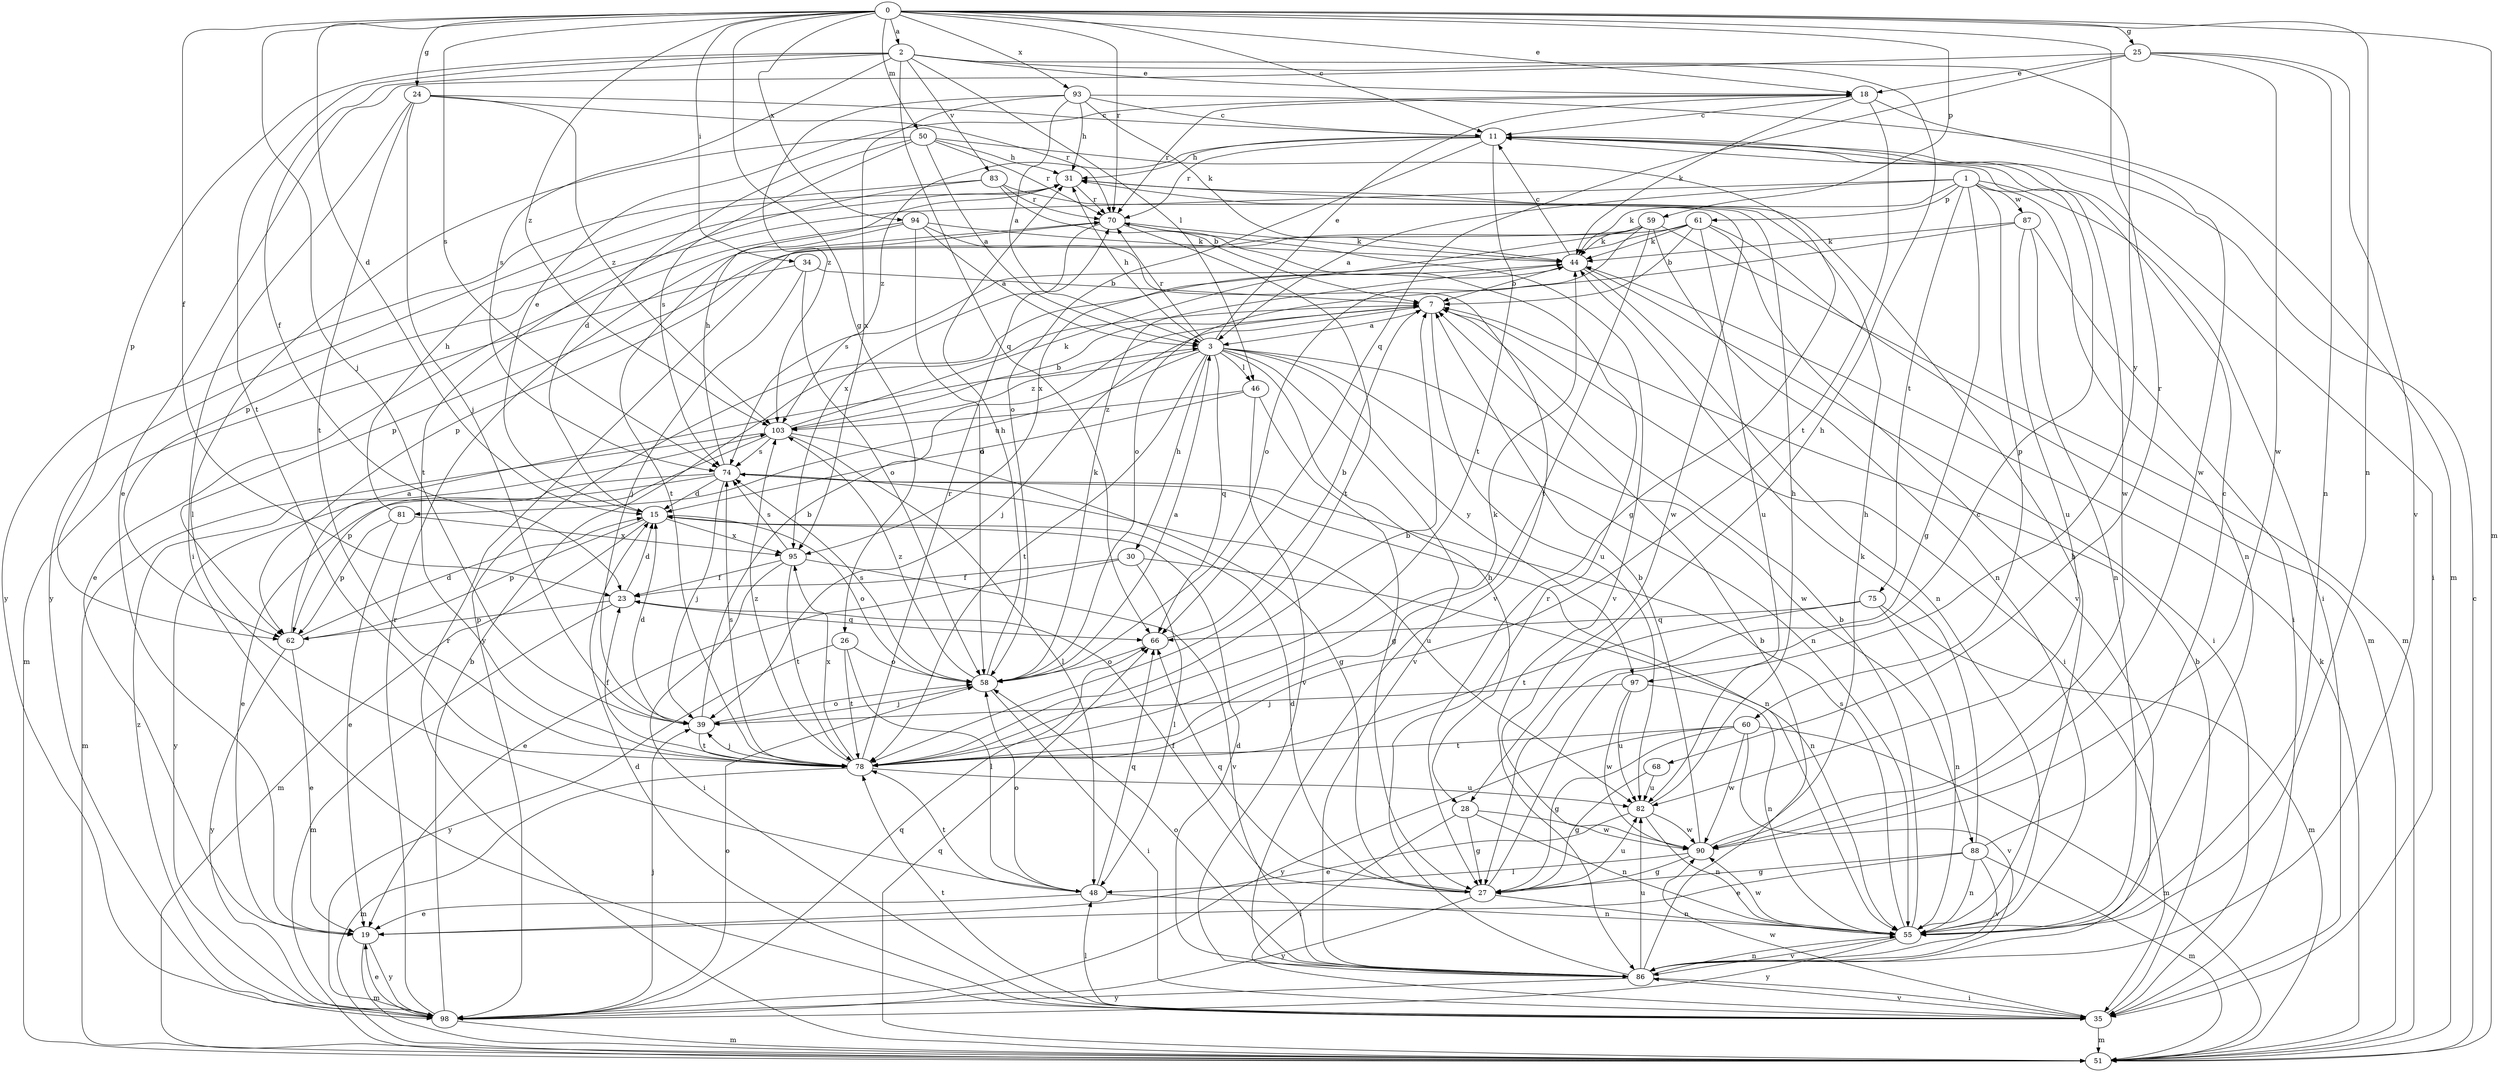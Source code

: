 strict digraph  {
0;
1;
2;
3;
7;
11;
15;
18;
19;
23;
24;
25;
26;
27;
28;
30;
31;
34;
35;
39;
44;
46;
48;
50;
51;
55;
58;
59;
60;
61;
62;
66;
68;
70;
74;
75;
78;
81;
82;
83;
86;
87;
88;
90;
93;
94;
95;
97;
98;
103;
0 -> 2  [label=a];
0 -> 11  [label=c];
0 -> 15  [label=d];
0 -> 18  [label=e];
0 -> 23  [label=f];
0 -> 24  [label=g];
0 -> 25  [label=g];
0 -> 26  [label=g];
0 -> 34  [label=i];
0 -> 39  [label=j];
0 -> 50  [label=m];
0 -> 51  [label=m];
0 -> 55  [label=n];
0 -> 59  [label=p];
0 -> 68  [label=r];
0 -> 70  [label=r];
0 -> 74  [label=s];
0 -> 93  [label=x];
0 -> 94  [label=x];
0 -> 103  [label=z];
1 -> 3  [label=a];
1 -> 27  [label=g];
1 -> 35  [label=i];
1 -> 44  [label=k];
1 -> 55  [label=n];
1 -> 60  [label=p];
1 -> 61  [label=p];
1 -> 62  [label=p];
1 -> 75  [label=t];
1 -> 87  [label=w];
2 -> 18  [label=e];
2 -> 23  [label=f];
2 -> 28  [label=h];
2 -> 46  [label=l];
2 -> 62  [label=p];
2 -> 66  [label=q];
2 -> 74  [label=s];
2 -> 78  [label=t];
2 -> 83  [label=v];
2 -> 97  [label=y];
3 -> 18  [label=e];
3 -> 28  [label=h];
3 -> 30  [label=h];
3 -> 31  [label=h];
3 -> 46  [label=l];
3 -> 55  [label=n];
3 -> 66  [label=q];
3 -> 70  [label=r];
3 -> 78  [label=t];
3 -> 81  [label=u];
3 -> 86  [label=v];
3 -> 88  [label=w];
3 -> 97  [label=y];
3 -> 103  [label=z];
7 -> 3  [label=a];
7 -> 35  [label=i];
7 -> 39  [label=j];
7 -> 82  [label=u];
11 -> 31  [label=h];
11 -> 35  [label=i];
11 -> 58  [label=o];
11 -> 70  [label=r];
11 -> 78  [label=t];
11 -> 90  [label=w];
11 -> 103  [label=z];
15 -> 18  [label=e];
15 -> 51  [label=m];
15 -> 58  [label=o];
15 -> 62  [label=p];
15 -> 95  [label=x];
18 -> 11  [label=c];
18 -> 44  [label=k];
18 -> 70  [label=r];
18 -> 78  [label=t];
18 -> 90  [label=w];
19 -> 51  [label=m];
19 -> 98  [label=y];
23 -> 15  [label=d];
23 -> 51  [label=m];
23 -> 62  [label=p];
23 -> 66  [label=q];
24 -> 11  [label=c];
24 -> 35  [label=i];
24 -> 39  [label=j];
24 -> 70  [label=r];
24 -> 78  [label=t];
24 -> 103  [label=z];
25 -> 18  [label=e];
25 -> 19  [label=e];
25 -> 55  [label=n];
25 -> 66  [label=q];
25 -> 86  [label=v];
25 -> 90  [label=w];
26 -> 48  [label=l];
26 -> 58  [label=o];
26 -> 78  [label=t];
26 -> 98  [label=y];
27 -> 11  [label=c];
27 -> 15  [label=d];
27 -> 23  [label=f];
27 -> 55  [label=n];
27 -> 66  [label=q];
27 -> 82  [label=u];
27 -> 98  [label=y];
28 -> 27  [label=g];
28 -> 35  [label=i];
28 -> 55  [label=n];
28 -> 90  [label=w];
30 -> 19  [label=e];
30 -> 23  [label=f];
30 -> 48  [label=l];
30 -> 55  [label=n];
31 -> 70  [label=r];
31 -> 98  [label=y];
34 -> 7  [label=b];
34 -> 39  [label=j];
34 -> 51  [label=m];
34 -> 58  [label=o];
35 -> 7  [label=b];
35 -> 15  [label=d];
35 -> 48  [label=l];
35 -> 51  [label=m];
35 -> 78  [label=t];
35 -> 86  [label=v];
35 -> 90  [label=w];
39 -> 7  [label=b];
39 -> 15  [label=d];
39 -> 58  [label=o];
39 -> 78  [label=t];
44 -> 7  [label=b];
44 -> 11  [label=c];
44 -> 35  [label=i];
44 -> 55  [label=n];
44 -> 98  [label=y];
46 -> 15  [label=d];
46 -> 27  [label=g];
46 -> 86  [label=v];
46 -> 103  [label=z];
48 -> 19  [label=e];
48 -> 55  [label=n];
48 -> 58  [label=o];
48 -> 66  [label=q];
48 -> 78  [label=t];
50 -> 3  [label=a];
50 -> 15  [label=d];
50 -> 27  [label=g];
50 -> 31  [label=h];
50 -> 48  [label=l];
50 -> 70  [label=r];
50 -> 74  [label=s];
51 -> 11  [label=c];
51 -> 44  [label=k];
51 -> 66  [label=q];
51 -> 70  [label=r];
55 -> 7  [label=b];
55 -> 31  [label=h];
55 -> 74  [label=s];
55 -> 86  [label=v];
55 -> 90  [label=w];
55 -> 98  [label=y];
58 -> 3  [label=a];
58 -> 31  [label=h];
58 -> 35  [label=i];
58 -> 39  [label=j];
58 -> 44  [label=k];
58 -> 74  [label=s];
58 -> 103  [label=z];
59 -> 44  [label=k];
59 -> 51  [label=m];
59 -> 55  [label=n];
59 -> 58  [label=o];
59 -> 62  [label=p];
59 -> 78  [label=t];
59 -> 95  [label=x];
60 -> 27  [label=g];
60 -> 51  [label=m];
60 -> 78  [label=t];
60 -> 86  [label=v];
60 -> 90  [label=w];
60 -> 98  [label=y];
61 -> 7  [label=b];
61 -> 44  [label=k];
61 -> 51  [label=m];
61 -> 62  [label=p];
61 -> 74  [label=s];
61 -> 82  [label=u];
61 -> 86  [label=v];
62 -> 3  [label=a];
62 -> 15  [label=d];
62 -> 19  [label=e];
62 -> 98  [label=y];
66 -> 7  [label=b];
66 -> 58  [label=o];
68 -> 27  [label=g];
68 -> 82  [label=u];
70 -> 44  [label=k];
70 -> 78  [label=t];
70 -> 86  [label=v];
70 -> 95  [label=x];
74 -> 15  [label=d];
74 -> 19  [label=e];
74 -> 31  [label=h];
74 -> 39  [label=j];
74 -> 55  [label=n];
74 -> 82  [label=u];
74 -> 98  [label=y];
75 -> 51  [label=m];
75 -> 55  [label=n];
75 -> 66  [label=q];
75 -> 78  [label=t];
78 -> 7  [label=b];
78 -> 23  [label=f];
78 -> 39  [label=j];
78 -> 44  [label=k];
78 -> 51  [label=m];
78 -> 70  [label=r];
78 -> 74  [label=s];
78 -> 82  [label=u];
78 -> 95  [label=x];
78 -> 103  [label=z];
81 -> 19  [label=e];
81 -> 31  [label=h];
81 -> 62  [label=p];
81 -> 95  [label=x];
82 -> 19  [label=e];
82 -> 31  [label=h];
82 -> 55  [label=n];
82 -> 90  [label=w];
83 -> 7  [label=b];
83 -> 70  [label=r];
83 -> 78  [label=t];
83 -> 90  [label=w];
83 -> 98  [label=y];
86 -> 7  [label=b];
86 -> 15  [label=d];
86 -> 35  [label=i];
86 -> 55  [label=n];
86 -> 58  [label=o];
86 -> 70  [label=r];
86 -> 82  [label=u];
86 -> 98  [label=y];
87 -> 35  [label=i];
87 -> 44  [label=k];
87 -> 55  [label=n];
87 -> 58  [label=o];
87 -> 82  [label=u];
88 -> 11  [label=c];
88 -> 19  [label=e];
88 -> 27  [label=g];
88 -> 44  [label=k];
88 -> 51  [label=m];
88 -> 55  [label=n];
88 -> 86  [label=v];
90 -> 7  [label=b];
90 -> 27  [label=g];
90 -> 31  [label=h];
90 -> 48  [label=l];
93 -> 3  [label=a];
93 -> 11  [label=c];
93 -> 31  [label=h];
93 -> 44  [label=k];
93 -> 51  [label=m];
93 -> 95  [label=x];
93 -> 103  [label=z];
94 -> 3  [label=a];
94 -> 19  [label=e];
94 -> 44  [label=k];
94 -> 58  [label=o];
94 -> 78  [label=t];
94 -> 86  [label=v];
95 -> 23  [label=f];
95 -> 35  [label=i];
95 -> 74  [label=s];
95 -> 78  [label=t];
95 -> 86  [label=v];
97 -> 39  [label=j];
97 -> 55  [label=n];
97 -> 82  [label=u];
97 -> 90  [label=w];
98 -> 7  [label=b];
98 -> 19  [label=e];
98 -> 39  [label=j];
98 -> 51  [label=m];
98 -> 58  [label=o];
98 -> 66  [label=q];
98 -> 70  [label=r];
98 -> 103  [label=z];
103 -> 7  [label=b];
103 -> 27  [label=g];
103 -> 44  [label=k];
103 -> 48  [label=l];
103 -> 51  [label=m];
103 -> 62  [label=p];
103 -> 74  [label=s];
}

